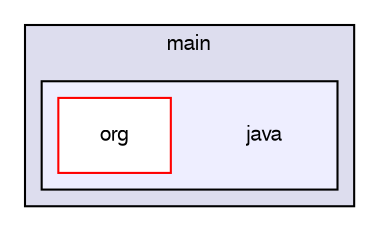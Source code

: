 digraph "src/main/java" {
  bgcolor=transparent;
  compound=true
  node [ fontsize="10", fontname="FreeSans"];
  edge [ labelfontsize="10", labelfontname="FreeSans"];
  subgraph clusterdir_b0637fbfd27faa7372f824e7f6e9e94f {
    graph [ bgcolor="#ddddee", pencolor="black", label="main" fontname="FreeSans", fontsize="10", URL="dir_b0637fbfd27faa7372f824e7f6e9e94f.html"]
  subgraph clusterdir_84c78e84247dc1182736a19439592528 {
    graph [ bgcolor="#eeeeff", pencolor="black", label="" URL="dir_84c78e84247dc1182736a19439592528.html"];
    dir_84c78e84247dc1182736a19439592528 [shape=plaintext label="java"];
    dir_540a1fddfcb13bbf0544e3e34bc1d950 [shape=box label="org" color="red" fillcolor="white" style="filled" URL="dir_540a1fddfcb13bbf0544e3e34bc1d950.html"];
  }
  }
}
